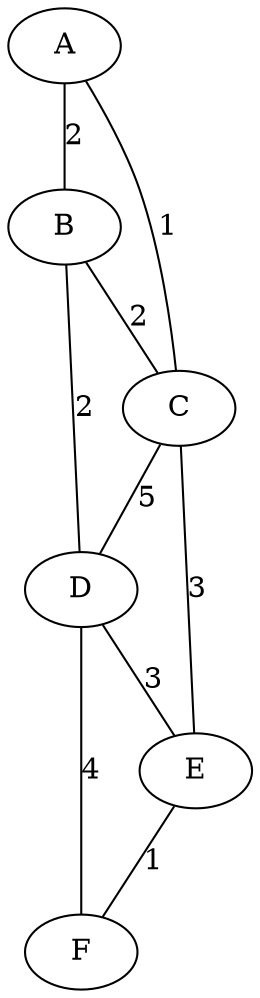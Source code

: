 graph{
A [fillcolor=white, style=filled];
B [fillcolor=white, style=filled];
C [fillcolor=white, style=filled];
D [fillcolor=white, style=filled];
E [fillcolor=white, style=filled];
F [fillcolor=white, style=filled];
A -- B [weight = 2] [label = 2];
A -- C [weight = 1] [label = 1];
B -- C [weight = 2] [label = 2];
B -- D [weight = 2] [label = 2];
C -- D [weight = 5] [label = 5];
C -- E [weight = 3] [label = 3];
D -- E [weight = 3] [label = 3];
D -- F [weight = 4] [label = 4];
E -- F [weight = 1] [label = 1];
}